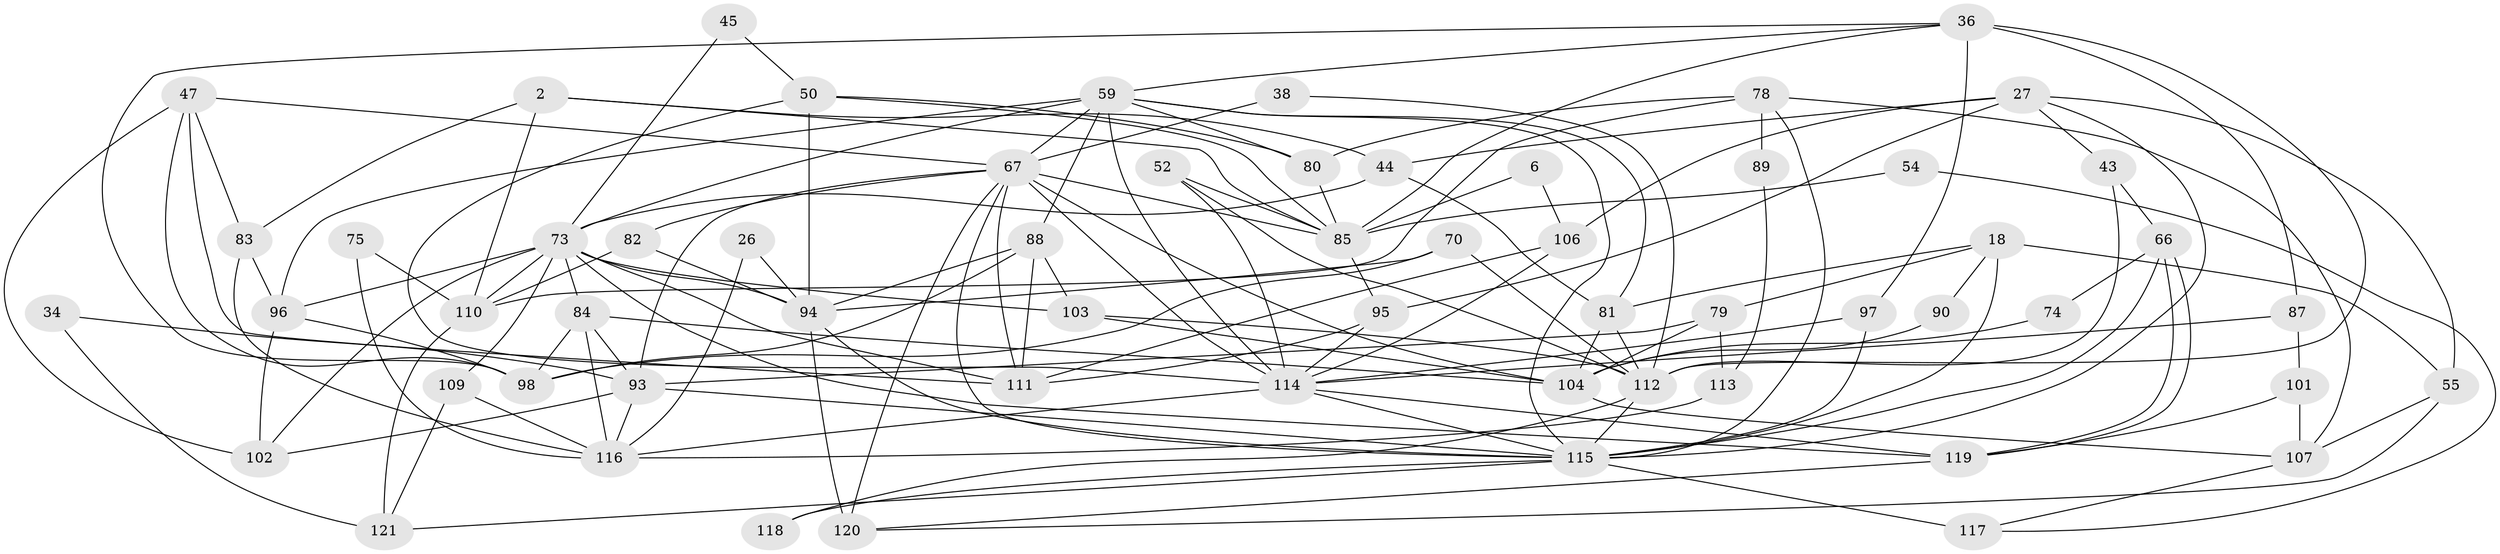 // original degree distribution, {4: 0.2809917355371901, 3: 0.2727272727272727, 5: 0.15702479338842976, 2: 0.1322314049586777, 6: 0.10743801652892562, 8: 0.01652892561983471, 7: 0.03305785123966942}
// Generated by graph-tools (version 1.1) at 2025/49/03/09/25 04:49:45]
// undirected, 60 vertices, 146 edges
graph export_dot {
graph [start="1"]
  node [color=gray90,style=filled];
  2 [super="+1"];
  6;
  18 [super="+10"];
  26;
  27;
  34;
  36 [super="+16"];
  38;
  43 [super="+5"];
  44;
  45;
  47 [super="+13"];
  50;
  52;
  54;
  55;
  59 [super="+53+58"];
  66;
  67 [super="+30+64"];
  70;
  73 [super="+61+48+37"];
  74;
  75;
  78;
  79;
  80 [super="+35"];
  81 [super="+15"];
  82 [super="+42"];
  83 [super="+33"];
  84 [super="+76+19"];
  85 [super="+9"];
  87;
  88 [super="+71"];
  89;
  90;
  93 [super="+51+72"];
  94 [super="+68+32"];
  95;
  96 [super="+46"];
  97 [super="+20"];
  98 [super="+65"];
  101;
  102 [super="+100"];
  103 [super="+12"];
  104 [super="+8+40"];
  106 [super="+14"];
  107;
  109 [super="+7"];
  110 [super="+77"];
  111 [super="+99"];
  112 [super="+29+86"];
  113;
  114 [super="+25+91+105"];
  115 [super="+56+69+108"];
  116 [super="+49"];
  117;
  118;
  119 [super="+28"];
  120;
  121;
  2 -- 85 [weight=2];
  2 -- 44;
  2 -- 83;
  2 -- 110 [weight=2];
  6 -- 85;
  6 -- 106;
  18 -- 79 [weight=2];
  18 -- 90;
  18 -- 55;
  18 -- 81;
  18 -- 115;
  26 -- 94;
  26 -- 116;
  27 -- 55;
  27 -- 44;
  27 -- 95;
  27 -- 106 [weight=2];
  27 -- 43;
  27 -- 115;
  34 -- 121;
  34 -- 93;
  36 -- 98;
  36 -- 59;
  36 -- 112 [weight=2];
  36 -- 97;
  36 -- 85;
  36 -- 87;
  38 -- 112;
  38 -- 67;
  43 -- 66;
  43 -- 112;
  44 -- 81;
  44 -- 73;
  45 -- 50;
  45 -- 73;
  47 -- 98;
  47 -- 67;
  47 -- 83;
  47 -- 111;
  47 -- 102;
  50 -- 94 [weight=2];
  50 -- 80;
  50 -- 114 [weight=2];
  50 -- 85;
  52 -- 112 [weight=2];
  52 -- 85;
  52 -- 114;
  54 -- 85;
  54 -- 117;
  55 -- 120;
  55 -- 107;
  59 -- 67;
  59 -- 80 [weight=2];
  59 -- 96;
  59 -- 81;
  59 -- 88;
  59 -- 73 [weight=2];
  59 -- 115;
  59 -- 114 [weight=2];
  66 -- 119;
  66 -- 119;
  66 -- 74;
  66 -- 115;
  67 -- 104 [weight=2];
  67 -- 115;
  67 -- 82;
  67 -- 85 [weight=2];
  67 -- 111;
  67 -- 114 [weight=3];
  67 -- 120;
  67 -- 93 [weight=3];
  70 -- 94;
  70 -- 98;
  70 -- 112;
  73 -- 109;
  73 -- 94 [weight=2];
  73 -- 102;
  73 -- 103 [weight=2];
  73 -- 110;
  73 -- 96 [weight=2];
  73 -- 111 [weight=2];
  73 -- 84 [weight=2];
  73 -- 119;
  74 -- 104;
  75 -- 110;
  75 -- 116;
  78 -- 107;
  78 -- 89;
  78 -- 110;
  78 -- 80;
  78 -- 115;
  79 -- 113;
  79 -- 104;
  79 -- 93;
  80 -- 85;
  81 -- 112;
  81 -- 104;
  82 -- 110 [weight=2];
  82 -- 94 [weight=2];
  83 -- 116;
  83 -- 96 [weight=2];
  84 -- 98;
  84 -- 104;
  84 -- 116;
  84 -- 93 [weight=2];
  85 -- 95;
  87 -- 114;
  87 -- 101;
  88 -- 103;
  88 -- 111;
  88 -- 98;
  88 -- 94;
  89 -- 113;
  90 -- 104;
  93 -- 116;
  93 -- 102 [weight=2];
  93 -- 115;
  94 -- 120 [weight=2];
  94 -- 115;
  95 -- 111 [weight=2];
  95 -- 114;
  96 -- 98;
  96 -- 102;
  97 -- 115;
  97 -- 114 [weight=2];
  101 -- 107;
  101 -- 119;
  103 -- 104;
  103 -- 112;
  104 -- 107;
  106 -- 111;
  106 -- 114;
  107 -- 117;
  109 -- 116;
  109 -- 121;
  110 -- 121;
  112 -- 115;
  112 -- 118 [weight=2];
  113 -- 116;
  114 -- 115 [weight=2];
  114 -- 119;
  114 -- 116;
  115 -- 117 [weight=2];
  115 -- 118;
  115 -- 121;
  119 -- 120;
}
